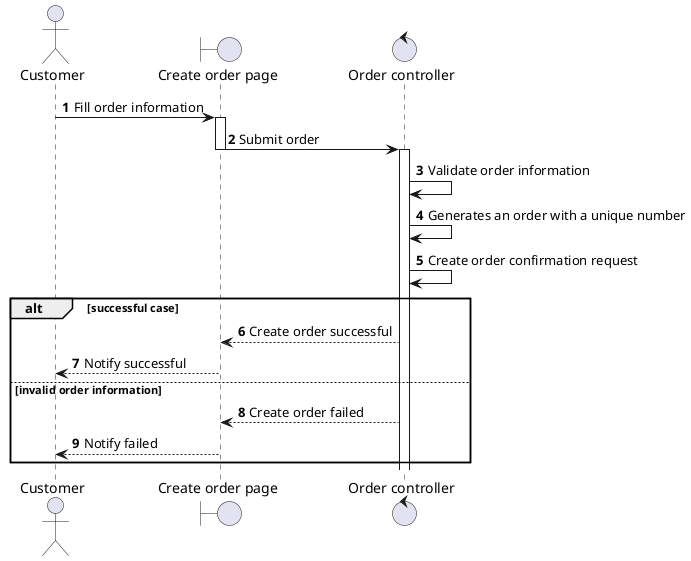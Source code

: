 @startuml
autonumber
actor Customer as Customer
boundary "Create order page" as Page
control "Order controller" as Controller
Customer -> Page ++: Fill order information
Page -> Controller --++: Submit order
Controller -> Controller: Validate order information
Controller -> Controller: Generates an order with a unique number
Controller -> Controller: Create order confirmation request

alt successful case
Controller --> Page: Create order successful
Page --> Customer: Notify successful
else invalid order information
Controller --> Page: Create order failed
Page --> Customer: Notify failed
end
@enduml